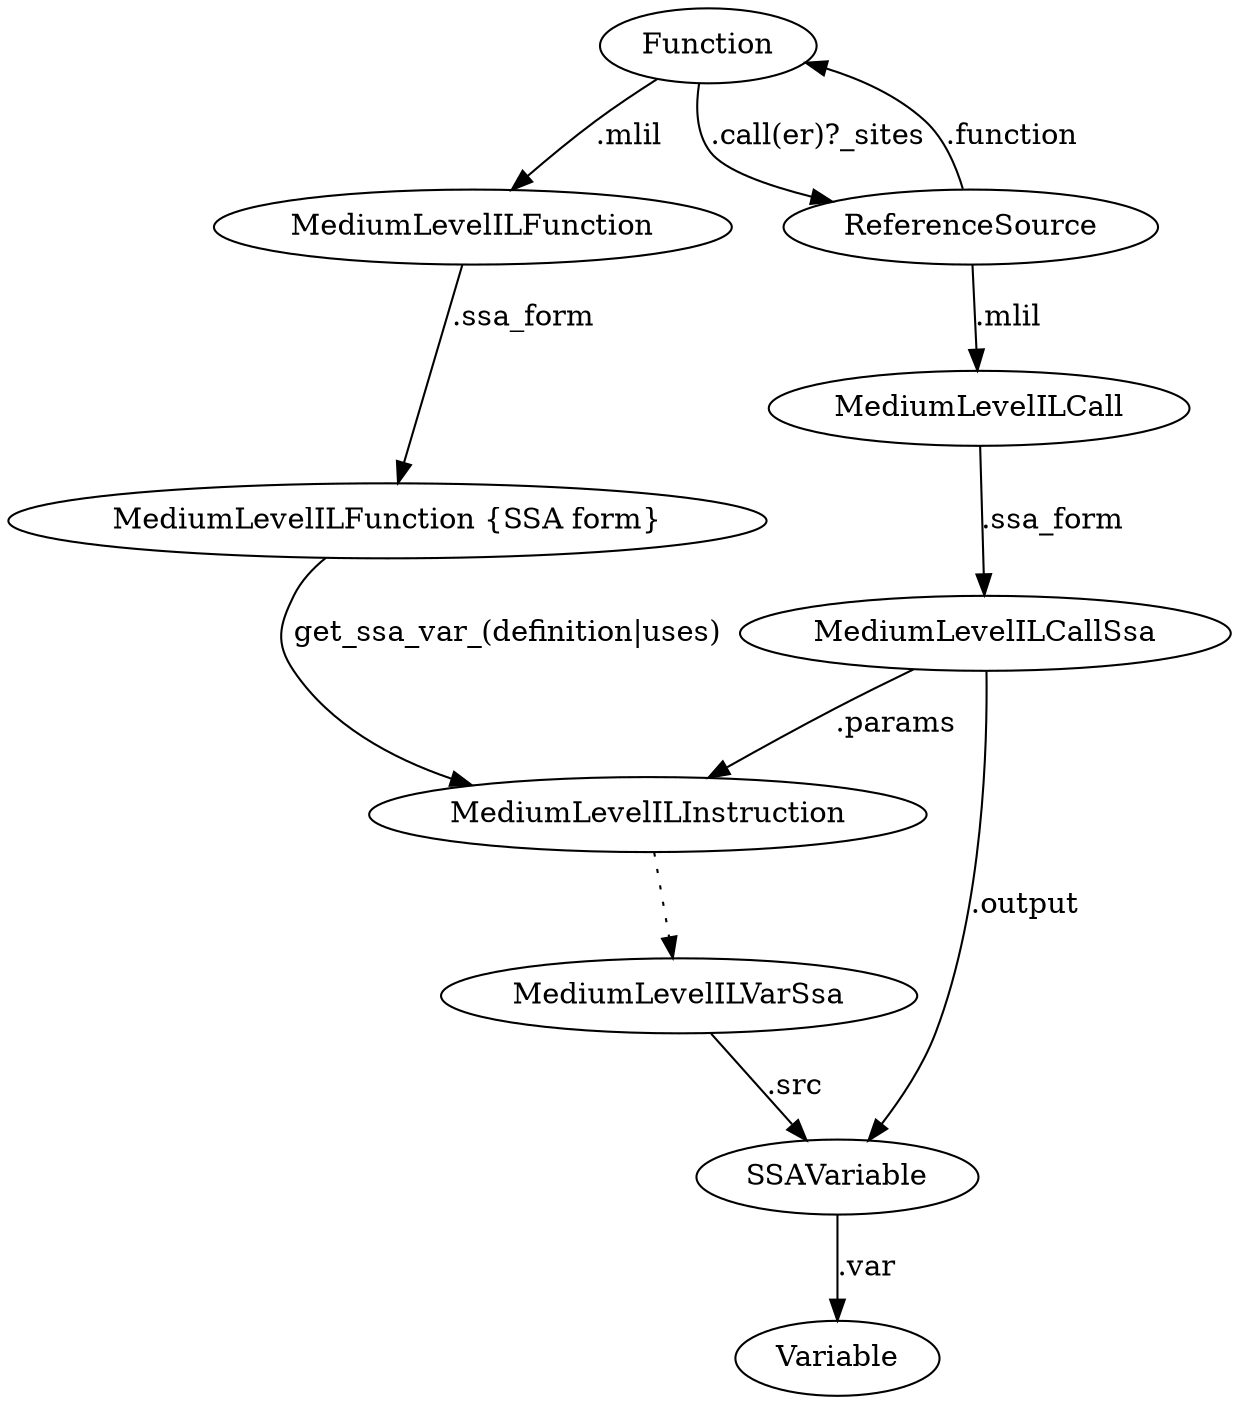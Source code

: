 digraph {
  Function -> MediumLevelILFunction [label=".mlil"];
  MediumLevelILFunction -> "MediumLevelILFunction {SSA form}" [label=".ssa_form"]
  "MediumLevelILFunction {SSA form}" -> MediumLevelILInstruction [label="get_ssa_var_(definition|uses)"];
  Function -> ReferenceSource [label=".call(er)?_sites"];
  ReferenceSource -> Function [label=".function"];
  ReferenceSource -> MediumLevelILCall [label=".mlil"];
  MediumLevelILCall -> MediumLevelILCallSsa [label=".ssa_form"];
  MediumLevelILCallSsa -> MediumLevelILInstruction [label=".params"];
  MediumLevelILInstruction -> MediumLevelILVarSsa [style="dotted"];
  MediumLevelILVarSsa -> SSAVariable [label=".src"];
  MediumLevelILCallSsa -> SSAVariable [label=".output"];
  SSAVariable -> Variable [label=".var"];
}
